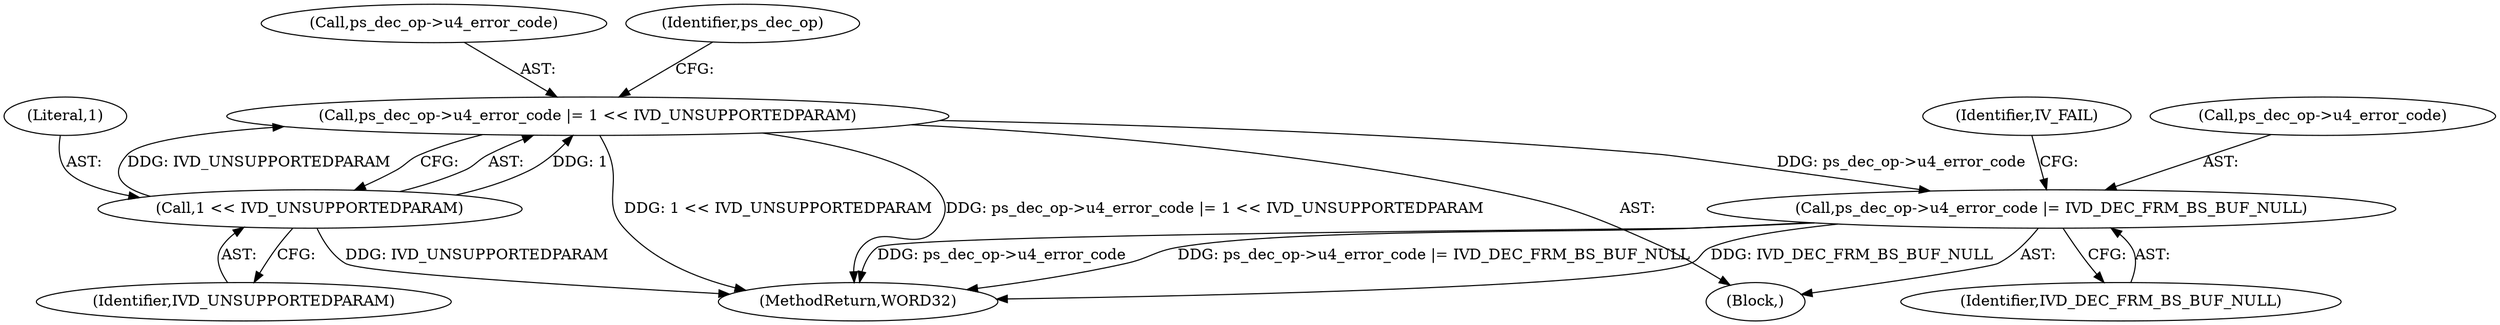 digraph "0_Android_326fe991a4b7971e8aeaf4ac775491dd8abd85bb@pointer" {
"1000273" [label="(Call,ps_dec_op->u4_error_code |= IVD_DEC_FRM_BS_BUF_NULL)"];
"1000266" [label="(Call,ps_dec_op->u4_error_code |= 1 << IVD_UNSUPPORTEDPARAM)"];
"1000270" [label="(Call,1 << IVD_UNSUPPORTEDPARAM)"];
"1000274" [label="(Call,ps_dec_op->u4_error_code)"];
"1000270" [label="(Call,1 << IVD_UNSUPPORTEDPARAM)"];
"1000267" [label="(Call,ps_dec_op->u4_error_code)"];
"1000277" [label="(Identifier,IVD_DEC_FRM_BS_BUF_NULL)"];
"1000272" [label="(Identifier,IVD_UNSUPPORTEDPARAM)"];
"1000279" [label="(Identifier,IV_FAIL)"];
"1000271" [label="(Literal,1)"];
"1000273" [label="(Call,ps_dec_op->u4_error_code |= IVD_DEC_FRM_BS_BUF_NULL)"];
"1000275" [label="(Identifier,ps_dec_op)"];
"1002147" [label="(MethodReturn,WORD32)"];
"1000266" [label="(Call,ps_dec_op->u4_error_code |= 1 << IVD_UNSUPPORTEDPARAM)"];
"1000265" [label="(Block,)"];
"1000273" -> "1000265"  [label="AST: "];
"1000273" -> "1000277"  [label="CFG: "];
"1000274" -> "1000273"  [label="AST: "];
"1000277" -> "1000273"  [label="AST: "];
"1000279" -> "1000273"  [label="CFG: "];
"1000273" -> "1002147"  [label="DDG: ps_dec_op->u4_error_code"];
"1000273" -> "1002147"  [label="DDG: ps_dec_op->u4_error_code |= IVD_DEC_FRM_BS_BUF_NULL"];
"1000273" -> "1002147"  [label="DDG: IVD_DEC_FRM_BS_BUF_NULL"];
"1000266" -> "1000273"  [label="DDG: ps_dec_op->u4_error_code"];
"1000266" -> "1000265"  [label="AST: "];
"1000266" -> "1000270"  [label="CFG: "];
"1000267" -> "1000266"  [label="AST: "];
"1000270" -> "1000266"  [label="AST: "];
"1000275" -> "1000266"  [label="CFG: "];
"1000266" -> "1002147"  [label="DDG: ps_dec_op->u4_error_code |= 1 << IVD_UNSUPPORTEDPARAM"];
"1000266" -> "1002147"  [label="DDG: 1 << IVD_UNSUPPORTEDPARAM"];
"1000270" -> "1000266"  [label="DDG: 1"];
"1000270" -> "1000266"  [label="DDG: IVD_UNSUPPORTEDPARAM"];
"1000270" -> "1000272"  [label="CFG: "];
"1000271" -> "1000270"  [label="AST: "];
"1000272" -> "1000270"  [label="AST: "];
"1000270" -> "1002147"  [label="DDG: IVD_UNSUPPORTEDPARAM"];
}
